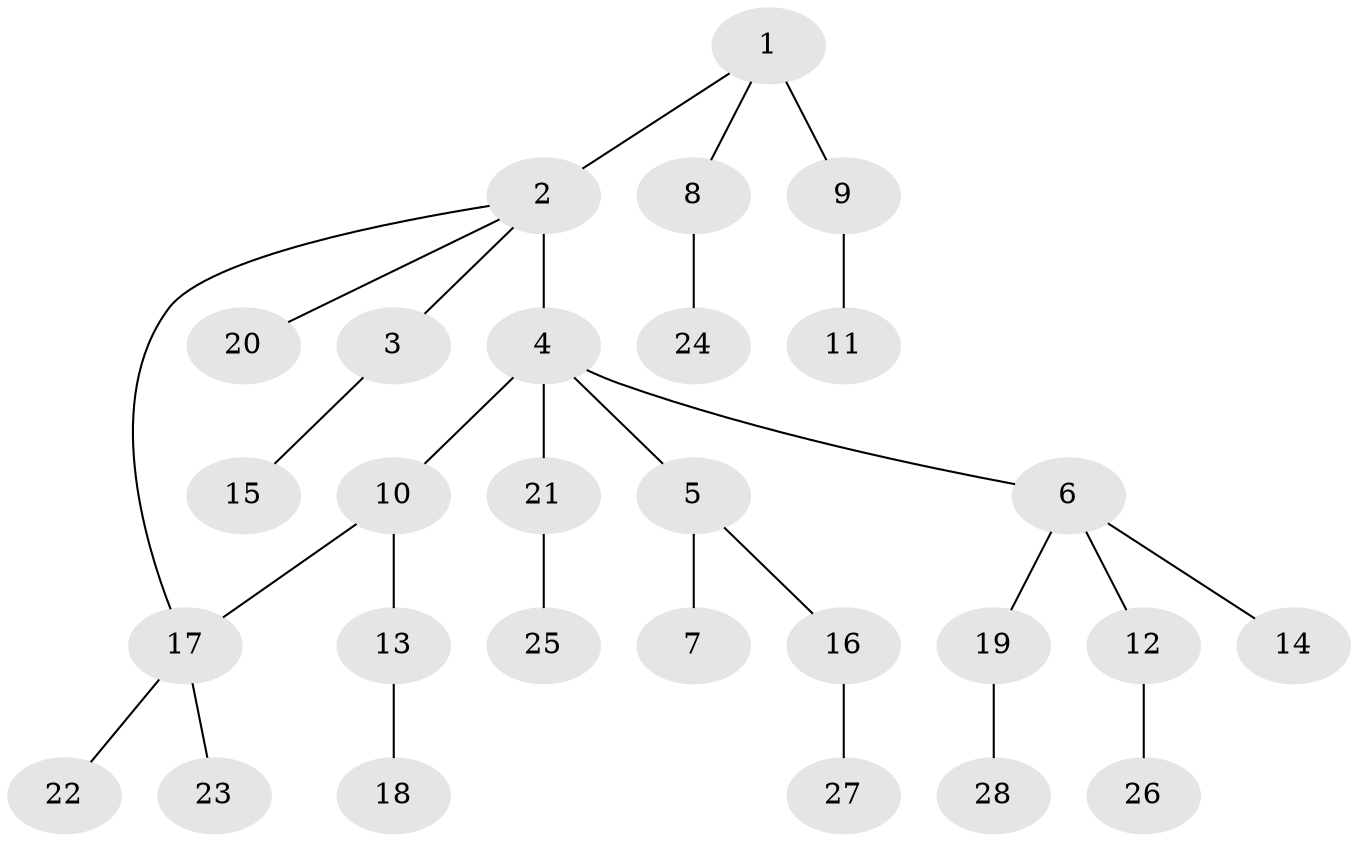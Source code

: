// original degree distribution, {3: 0.1111111111111111, 8: 0.018518518518518517, 5: 0.018518518518518517, 4: 0.09259259259259259, 2: 0.2962962962962963, 1: 0.46296296296296297}
// Generated by graph-tools (version 1.1) at 2025/48/03/04/25 22:48:57]
// undirected, 28 vertices, 28 edges
graph export_dot {
  node [color=gray90,style=filled];
  1;
  2;
  3;
  4;
  5;
  6;
  7;
  8;
  9;
  10;
  11;
  12;
  13;
  14;
  15;
  16;
  17;
  18;
  19;
  20;
  21;
  22;
  23;
  24;
  25;
  26;
  27;
  28;
  1 -- 2 [weight=1.0];
  1 -- 8 [weight=1.0];
  1 -- 9 [weight=2.0];
  2 -- 3 [weight=1.0];
  2 -- 4 [weight=3.0];
  2 -- 17 [weight=1.0];
  2 -- 20 [weight=1.0];
  3 -- 15 [weight=1.0];
  4 -- 5 [weight=1.0];
  4 -- 6 [weight=1.0];
  4 -- 10 [weight=1.0];
  4 -- 21 [weight=1.0];
  5 -- 7 [weight=1.0];
  5 -- 16 [weight=1.0];
  6 -- 12 [weight=1.0];
  6 -- 14 [weight=1.0];
  6 -- 19 [weight=1.0];
  8 -- 24 [weight=1.0];
  9 -- 11 [weight=1.0];
  10 -- 13 [weight=1.0];
  10 -- 17 [weight=1.0];
  12 -- 26 [weight=2.0];
  13 -- 18 [weight=1.0];
  16 -- 27 [weight=1.0];
  17 -- 22 [weight=1.0];
  17 -- 23 [weight=1.0];
  19 -- 28 [weight=1.0];
  21 -- 25 [weight=1.0];
}
